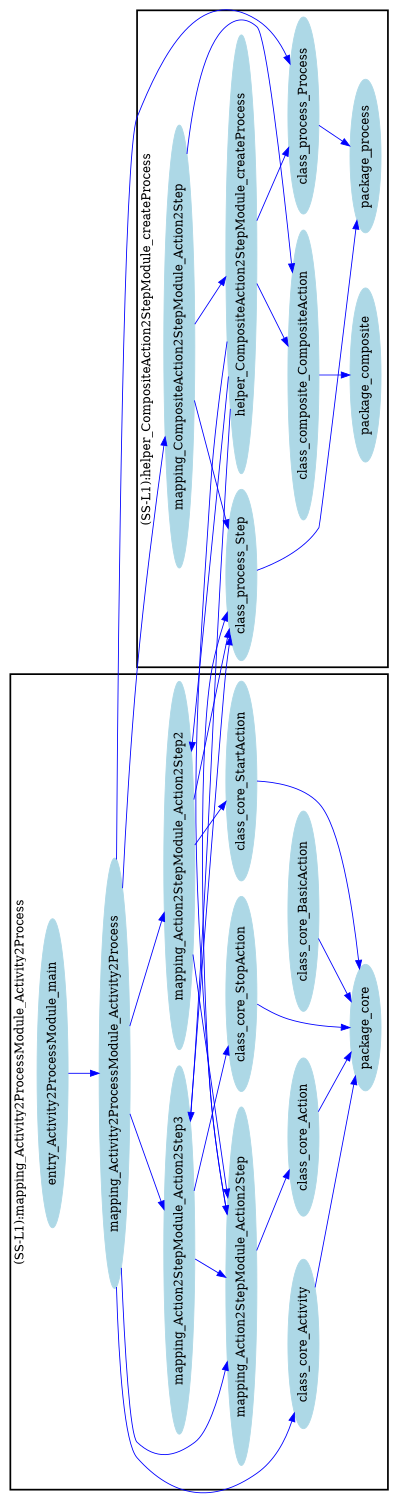 /* ------------------------------------------------------------ */
/* created with bunch v3 */
/* Objective Function value = 1.2916666666666667*/
/* ------------------------------------------------------------ */

digraph G {
size= "10,10";
rotate = 90;
subgraph cluster0 {
label = "(SS-L1):mapping_Activity2ProcessModule_Activity2Process";
color = black;
style = bold;

"class_core_Action"[label="class_core_Action",shape=ellipse,color=lightblue,fontcolor=black,style=filled];
"mapping_Action2StepModule_Action2Step"[label="mapping_Action2StepModule_Action2Step",shape=ellipse,color=lightblue,fontcolor=black,style=filled];
"class_core_BasicAction"[label="class_core_BasicAction",shape=ellipse,color=lightblue,fontcolor=black,style=filled];
"package_core"[label="package_core",shape=ellipse,color=lightblue,fontcolor=black,style=filled];
"class_core_Activity"[label="class_core_Activity",shape=ellipse,color=lightblue,fontcolor=black,style=filled];
"entry_Activity2ProcessModule_main"[label="entry_Activity2ProcessModule_main",shape=ellipse,color=lightblue,fontcolor=black,style=filled];
"mapping_Activity2ProcessModule_Activity2Process"[label="mapping_Activity2ProcessModule_Activity2Process",shape=ellipse,color=lightblue,fontcolor=black,style=filled];
"mapping_Action2StepModule_Action2Step2"[label="mapping_Action2StepModule_Action2Step2",shape=ellipse,color=lightblue,fontcolor=black,style=filled];
"class_core_StartAction"[label="class_core_StartAction",shape=ellipse,color=lightblue,fontcolor=black,style=filled];
"class_core_StopAction"[label="class_core_StopAction",shape=ellipse,color=lightblue,fontcolor=black,style=filled];
"mapping_Action2StepModule_Action2Step3"[label="mapping_Action2StepModule_Action2Step3",shape=ellipse,color=lightblue,fontcolor=black,style=filled];
}
subgraph cluster1 {
label = "(SS-L1):helper_CompositeAction2StepModule_createProcess";
color = black;
style = bold;

"class_process_Step"[label="class_process_Step",shape=ellipse,color=lightblue,fontcolor=black,style=filled];
"package_process"[label="package_process",shape=ellipse,color=lightblue,fontcolor=black,style=filled];
"helper_CompositeAction2StepModule_createProcess"[label="helper_CompositeAction2StepModule_createProcess",shape=ellipse,color=lightblue,fontcolor=black,style=filled];
"class_process_Process"[label="class_process_Process",shape=ellipse,color=lightblue,fontcolor=black,style=filled];
"class_composite_CompositeAction"[label="class_composite_CompositeAction",shape=ellipse,color=lightblue,fontcolor=black,style=filled];
"mapping_CompositeAction2StepModule_Action2Step"[label="mapping_CompositeAction2StepModule_Action2Step",shape=ellipse,color=lightblue,fontcolor=black,style=filled];
"package_composite"[label="package_composite",shape=ellipse,color=lightblue,fontcolor=black,style=filled];
}
"mapping_Action2StepModule_Action2Step" -> "class_process_Step" [color=blue,font=6];
"mapping_Action2StepModule_Action2Step" -> "class_core_Action" [color=blue,font=6];
"class_process_Step" -> "package_process" [color=blue,font=6];
"helper_CompositeAction2StepModule_createProcess" -> "mapping_Action2StepModule_Action2Step" [color=blue,font=6];
"helper_CompositeAction2StepModule_createProcess" -> "mapping_Action2StepModule_Action2Step3" [color=blue,font=6];
"helper_CompositeAction2StepModule_createProcess" -> "mapping_Action2StepModule_Action2Step2" [color=blue,font=6];
"helper_CompositeAction2StepModule_createProcess" -> "class_composite_CompositeAction" [color=blue,font=6];
"helper_CompositeAction2StepModule_createProcess" -> "class_process_Process" [color=blue,font=6];
"mapping_CompositeAction2StepModule_Action2Step" -> "class_process_Step" [color=blue,font=6];
"mapping_CompositeAction2StepModule_Action2Step" -> "class_composite_CompositeAction" [color=blue,font=6];
"mapping_CompositeAction2StepModule_Action2Step" -> "helper_CompositeAction2StepModule_createProcess" [color=blue,font=6];
"entry_Activity2ProcessModule_main" -> "mapping_Activity2ProcessModule_Activity2Process" [color=blue,font=6];
"class_composite_CompositeAction" -> "package_composite" [color=blue,font=6];
"class_core_Action" -> "package_core" [color=blue,font=6];
"class_core_BasicAction" -> "package_core" [color=blue,font=6];
"class_core_Activity" -> "package_core" [color=blue,font=6];
"mapping_Activity2ProcessModule_Activity2Process" -> "mapping_CompositeAction2StepModule_Action2Step" [color=blue,font=6];
"mapping_Activity2ProcessModule_Activity2Process" -> "mapping_Action2StepModule_Action2Step" [color=blue,font=6];
"mapping_Activity2ProcessModule_Activity2Process" -> "mapping_Action2StepModule_Action2Step3" [color=blue,font=6];
"mapping_Activity2ProcessModule_Activity2Process" -> "mapping_Action2StepModule_Action2Step2" [color=blue,font=6];
"mapping_Activity2ProcessModule_Activity2Process" -> "class_process_Process" [color=blue,font=6];
"mapping_Activity2ProcessModule_Activity2Process" -> "class_core_Activity" [color=blue,font=6];
"class_process_Process" -> "package_process" [color=blue,font=6];
"class_core_StartAction" -> "package_core" [color=blue,font=6];
"mapping_Action2StepModule_Action2Step3" -> "mapping_Action2StepModule_Action2Step" [color=blue,font=6];
"mapping_Action2StepModule_Action2Step3" -> "class_core_StopAction" [color=blue,font=6];
"mapping_Action2StepModule_Action2Step3" -> "class_process_Step" [color=blue,font=6];
"mapping_Action2StepModule_Action2Step2" -> "mapping_Action2StepModule_Action2Step" [color=blue,font=6];
"mapping_Action2StepModule_Action2Step2" -> "class_core_StartAction" [color=blue,font=6];
"mapping_Action2StepModule_Action2Step2" -> "class_process_Step" [color=blue,font=6];
"class_core_StopAction" -> "package_core" [color=blue,font=6];
}
